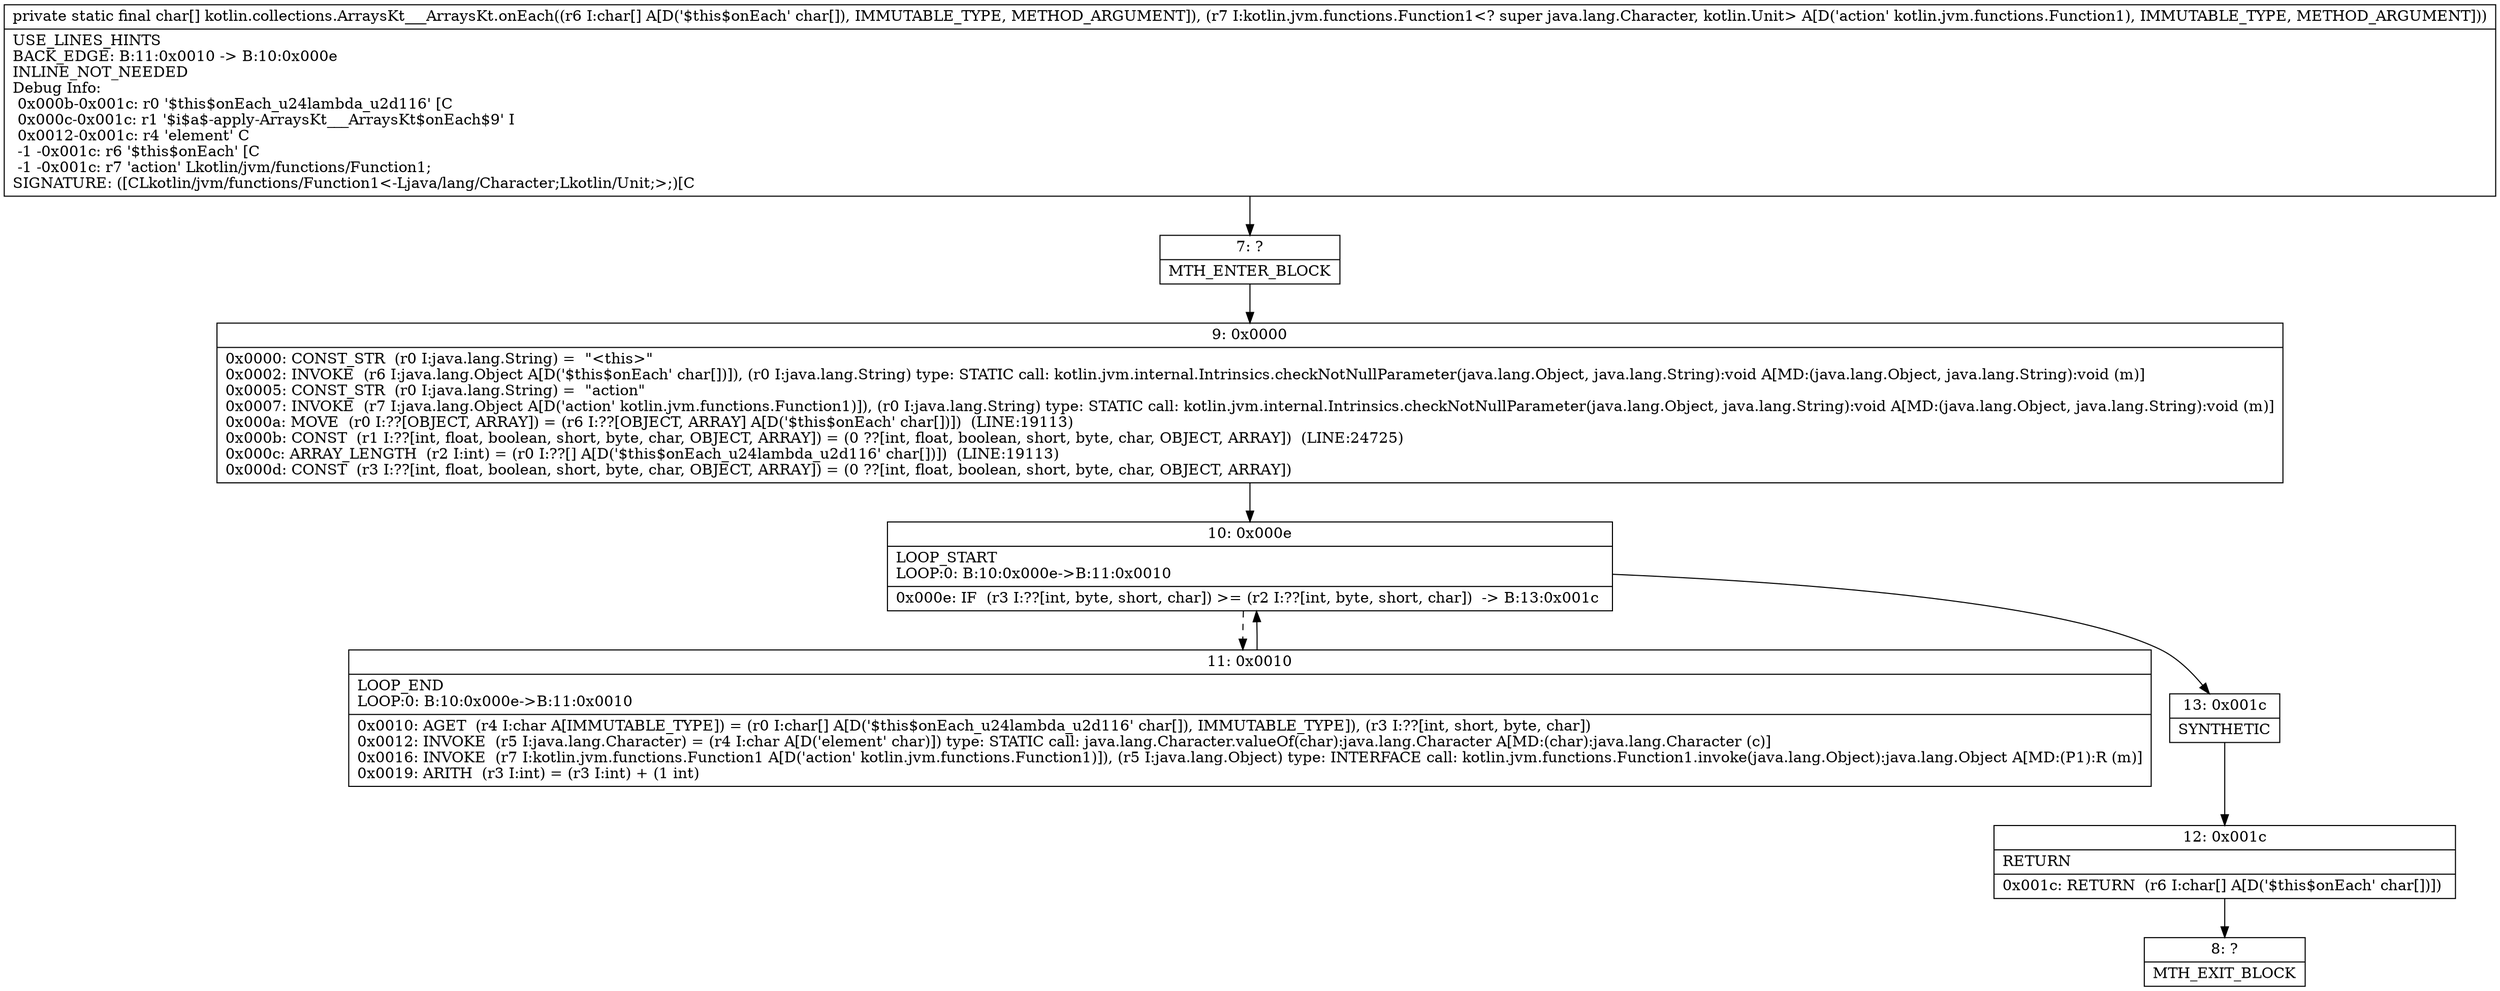 digraph "CFG forkotlin.collections.ArraysKt___ArraysKt.onEach([CLkotlin\/jvm\/functions\/Function1;)[C" {
Node_7 [shape=record,label="{7\:\ ?|MTH_ENTER_BLOCK\l}"];
Node_9 [shape=record,label="{9\:\ 0x0000|0x0000: CONST_STR  (r0 I:java.lang.String) =  \"\<this\>\" \l0x0002: INVOKE  (r6 I:java.lang.Object A[D('$this$onEach' char[])]), (r0 I:java.lang.String) type: STATIC call: kotlin.jvm.internal.Intrinsics.checkNotNullParameter(java.lang.Object, java.lang.String):void A[MD:(java.lang.Object, java.lang.String):void (m)]\l0x0005: CONST_STR  (r0 I:java.lang.String) =  \"action\" \l0x0007: INVOKE  (r7 I:java.lang.Object A[D('action' kotlin.jvm.functions.Function1)]), (r0 I:java.lang.String) type: STATIC call: kotlin.jvm.internal.Intrinsics.checkNotNullParameter(java.lang.Object, java.lang.String):void A[MD:(java.lang.Object, java.lang.String):void (m)]\l0x000a: MOVE  (r0 I:??[OBJECT, ARRAY]) = (r6 I:??[OBJECT, ARRAY] A[D('$this$onEach' char[])])  (LINE:19113)\l0x000b: CONST  (r1 I:??[int, float, boolean, short, byte, char, OBJECT, ARRAY]) = (0 ??[int, float, boolean, short, byte, char, OBJECT, ARRAY])  (LINE:24725)\l0x000c: ARRAY_LENGTH  (r2 I:int) = (r0 I:??[] A[D('$this$onEach_u24lambda_u2d116' char[])])  (LINE:19113)\l0x000d: CONST  (r3 I:??[int, float, boolean, short, byte, char, OBJECT, ARRAY]) = (0 ??[int, float, boolean, short, byte, char, OBJECT, ARRAY]) \l}"];
Node_10 [shape=record,label="{10\:\ 0x000e|LOOP_START\lLOOP:0: B:10:0x000e\-\>B:11:0x0010\l|0x000e: IF  (r3 I:??[int, byte, short, char]) \>= (r2 I:??[int, byte, short, char])  \-\> B:13:0x001c \l}"];
Node_11 [shape=record,label="{11\:\ 0x0010|LOOP_END\lLOOP:0: B:10:0x000e\-\>B:11:0x0010\l|0x0010: AGET  (r4 I:char A[IMMUTABLE_TYPE]) = (r0 I:char[] A[D('$this$onEach_u24lambda_u2d116' char[]), IMMUTABLE_TYPE]), (r3 I:??[int, short, byte, char]) \l0x0012: INVOKE  (r5 I:java.lang.Character) = (r4 I:char A[D('element' char)]) type: STATIC call: java.lang.Character.valueOf(char):java.lang.Character A[MD:(char):java.lang.Character (c)]\l0x0016: INVOKE  (r7 I:kotlin.jvm.functions.Function1 A[D('action' kotlin.jvm.functions.Function1)]), (r5 I:java.lang.Object) type: INTERFACE call: kotlin.jvm.functions.Function1.invoke(java.lang.Object):java.lang.Object A[MD:(P1):R (m)]\l0x0019: ARITH  (r3 I:int) = (r3 I:int) + (1 int) \l}"];
Node_13 [shape=record,label="{13\:\ 0x001c|SYNTHETIC\l}"];
Node_12 [shape=record,label="{12\:\ 0x001c|RETURN\l|0x001c: RETURN  (r6 I:char[] A[D('$this$onEach' char[])]) \l}"];
Node_8 [shape=record,label="{8\:\ ?|MTH_EXIT_BLOCK\l}"];
MethodNode[shape=record,label="{private static final char[] kotlin.collections.ArraysKt___ArraysKt.onEach((r6 I:char[] A[D('$this$onEach' char[]), IMMUTABLE_TYPE, METHOD_ARGUMENT]), (r7 I:kotlin.jvm.functions.Function1\<? super java.lang.Character, kotlin.Unit\> A[D('action' kotlin.jvm.functions.Function1), IMMUTABLE_TYPE, METHOD_ARGUMENT]))  | USE_LINES_HINTS\lBACK_EDGE: B:11:0x0010 \-\> B:10:0x000e\lINLINE_NOT_NEEDED\lDebug Info:\l  0x000b\-0x001c: r0 '$this$onEach_u24lambda_u2d116' [C\l  0x000c\-0x001c: r1 '$i$a$\-apply\-ArraysKt___ArraysKt$onEach$9' I\l  0x0012\-0x001c: r4 'element' C\l  \-1 \-0x001c: r6 '$this$onEach' [C\l  \-1 \-0x001c: r7 'action' Lkotlin\/jvm\/functions\/Function1;\lSIGNATURE: ([CLkotlin\/jvm\/functions\/Function1\<\-Ljava\/lang\/Character;Lkotlin\/Unit;\>;)[C\l}"];
MethodNode -> Node_7;Node_7 -> Node_9;
Node_9 -> Node_10;
Node_10 -> Node_11[style=dashed];
Node_10 -> Node_13;
Node_11 -> Node_10;
Node_13 -> Node_12;
Node_12 -> Node_8;
}

